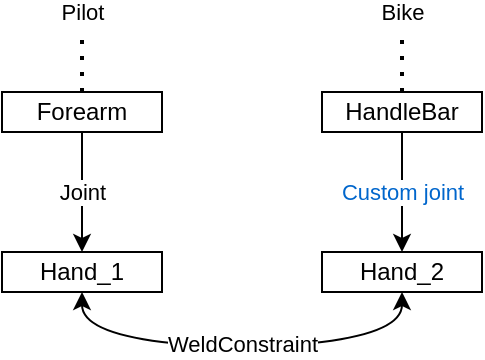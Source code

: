 <mxfile version="20.5.3" type="device"><diagram id="yV6zP9IVQGA3XG7y5C9z" name="Page-1"><mxGraphModel dx="593" dy="313" grid="1" gridSize="10" guides="1" tooltips="1" connect="1" arrows="1" fold="1" page="1" pageScale="1" pageWidth="827" pageHeight="1169" math="0" shadow="0"><root><mxCell id="0"/><mxCell id="1" parent="0"/><mxCell id="CMiDrwE4Qbm7MjyEdb2E-1" value="Forearm" style="rounded=0;whiteSpace=wrap;html=1;" vertex="1" parent="1"><mxGeometry x="80" y="150" width="80" height="20" as="geometry"/></mxCell><mxCell id="CMiDrwE4Qbm7MjyEdb2E-2" value="Hand_1" style="rounded=0;whiteSpace=wrap;html=1;" vertex="1" parent="1"><mxGeometry x="80" y="230" width="80" height="20" as="geometry"/></mxCell><mxCell id="CMiDrwE4Qbm7MjyEdb2E-4" value="" style="endArrow=none;dashed=1;html=1;dashPattern=1 3;strokeWidth=2;rounded=0;exitX=0.5;exitY=0;exitDx=0;exitDy=0;" edge="1" parent="1" source="CMiDrwE4Qbm7MjyEdb2E-1"><mxGeometry width="50" height="50" relative="1" as="geometry"><mxPoint x="390" y="310" as="sourcePoint"/><mxPoint x="120" y="120" as="targetPoint"/></mxGeometry></mxCell><mxCell id="CMiDrwE4Qbm7MjyEdb2E-5" value="HandleBar" style="rounded=0;whiteSpace=wrap;html=1;" vertex="1" parent="1"><mxGeometry x="240" y="150" width="80" height="20" as="geometry"/></mxCell><mxCell id="CMiDrwE4Qbm7MjyEdb2E-6" value="Hand_2" style="rounded=0;whiteSpace=wrap;html=1;" vertex="1" parent="1"><mxGeometry x="240" y="230" width="80" height="20" as="geometry"/></mxCell><mxCell id="CMiDrwE4Qbm7MjyEdb2E-7" value="" style="endArrow=classic;startArrow=classic;html=1;exitX=0.5;exitY=1;exitDx=0;exitDy=0;entryX=0.5;entryY=1;entryDx=0;entryDy=0;curved=1;" edge="1" parent="1" source="CMiDrwE4Qbm7MjyEdb2E-2" target="CMiDrwE4Qbm7MjyEdb2E-6"><mxGeometry width="50" height="50" relative="1" as="geometry"><mxPoint x="390" y="330" as="sourcePoint"/><mxPoint x="440" y="280" as="targetPoint"/><Array as="points"><mxPoint x="120" y="270"/><mxPoint x="200" y="280"/><mxPoint x="280" y="270"/></Array></mxGeometry></mxCell><mxCell id="CMiDrwE4Qbm7MjyEdb2E-8" value="" style="endArrow=none;dashed=1;html=1;dashPattern=1 3;strokeWidth=2;rounded=0;exitX=0.5;exitY=0;exitDx=0;exitDy=0;" edge="1" parent="1" source="CMiDrwE4Qbm7MjyEdb2E-5"><mxGeometry width="50" height="50" relative="1" as="geometry"><mxPoint x="130" y="160" as="sourcePoint"/><mxPoint x="280" y="120" as="targetPoint"/></mxGeometry></mxCell><mxCell id="CMiDrwE4Qbm7MjyEdb2E-9" value="" style="endArrow=classic;html=1;curved=1;exitX=0.5;exitY=1;exitDx=0;exitDy=0;" edge="1" parent="1" source="CMiDrwE4Qbm7MjyEdb2E-1" target="CMiDrwE4Qbm7MjyEdb2E-2"><mxGeometry relative="1" as="geometry"><mxPoint x="350" y="310" as="sourcePoint"/><mxPoint x="450" y="310" as="targetPoint"/></mxGeometry></mxCell><mxCell id="CMiDrwE4Qbm7MjyEdb2E-10" value="Joint" style="edgeLabel;resizable=0;html=1;align=center;verticalAlign=middle;" connectable="0" vertex="1" parent="CMiDrwE4Qbm7MjyEdb2E-9"><mxGeometry relative="1" as="geometry"/></mxCell><mxCell id="CMiDrwE4Qbm7MjyEdb2E-12" value="" style="endArrow=classic;html=1;curved=1;exitX=0.5;exitY=1;exitDx=0;exitDy=0;entryX=0.5;entryY=0;entryDx=0;entryDy=0;" edge="1" parent="1" source="CMiDrwE4Qbm7MjyEdb2E-5" target="CMiDrwE4Qbm7MjyEdb2E-6"><mxGeometry relative="1" as="geometry"><mxPoint x="130" y="180" as="sourcePoint"/><mxPoint x="130" y="220" as="targetPoint"/></mxGeometry></mxCell><mxCell id="CMiDrwE4Qbm7MjyEdb2E-13" value="Custom joint" style="edgeLabel;resizable=0;html=1;align=center;verticalAlign=middle;fontColor=#0066CC;" connectable="0" vertex="1" parent="CMiDrwE4Qbm7MjyEdb2E-12"><mxGeometry relative="1" as="geometry"/></mxCell><mxCell id="CMiDrwE4Qbm7MjyEdb2E-18" value="WeldConstraint" style="edgeLabel;resizable=0;html=1;align=center;verticalAlign=middle;" connectable="0" vertex="1" parent="1"><mxGeometry x="200" y="276" as="geometry"/></mxCell><mxCell id="CMiDrwE4Qbm7MjyEdb2E-19" value="Pilot" style="edgeLabel;resizable=0;html=1;align=center;verticalAlign=middle;" connectable="0" vertex="1" parent="1"><mxGeometry x="120" y="110" as="geometry"/></mxCell><mxCell id="CMiDrwE4Qbm7MjyEdb2E-20" value="Bike" style="edgeLabel;resizable=0;html=1;align=center;verticalAlign=middle;" connectable="0" vertex="1" parent="1"><mxGeometry x="280" y="110" as="geometry"/></mxCell></root></mxGraphModel></diagram></mxfile>